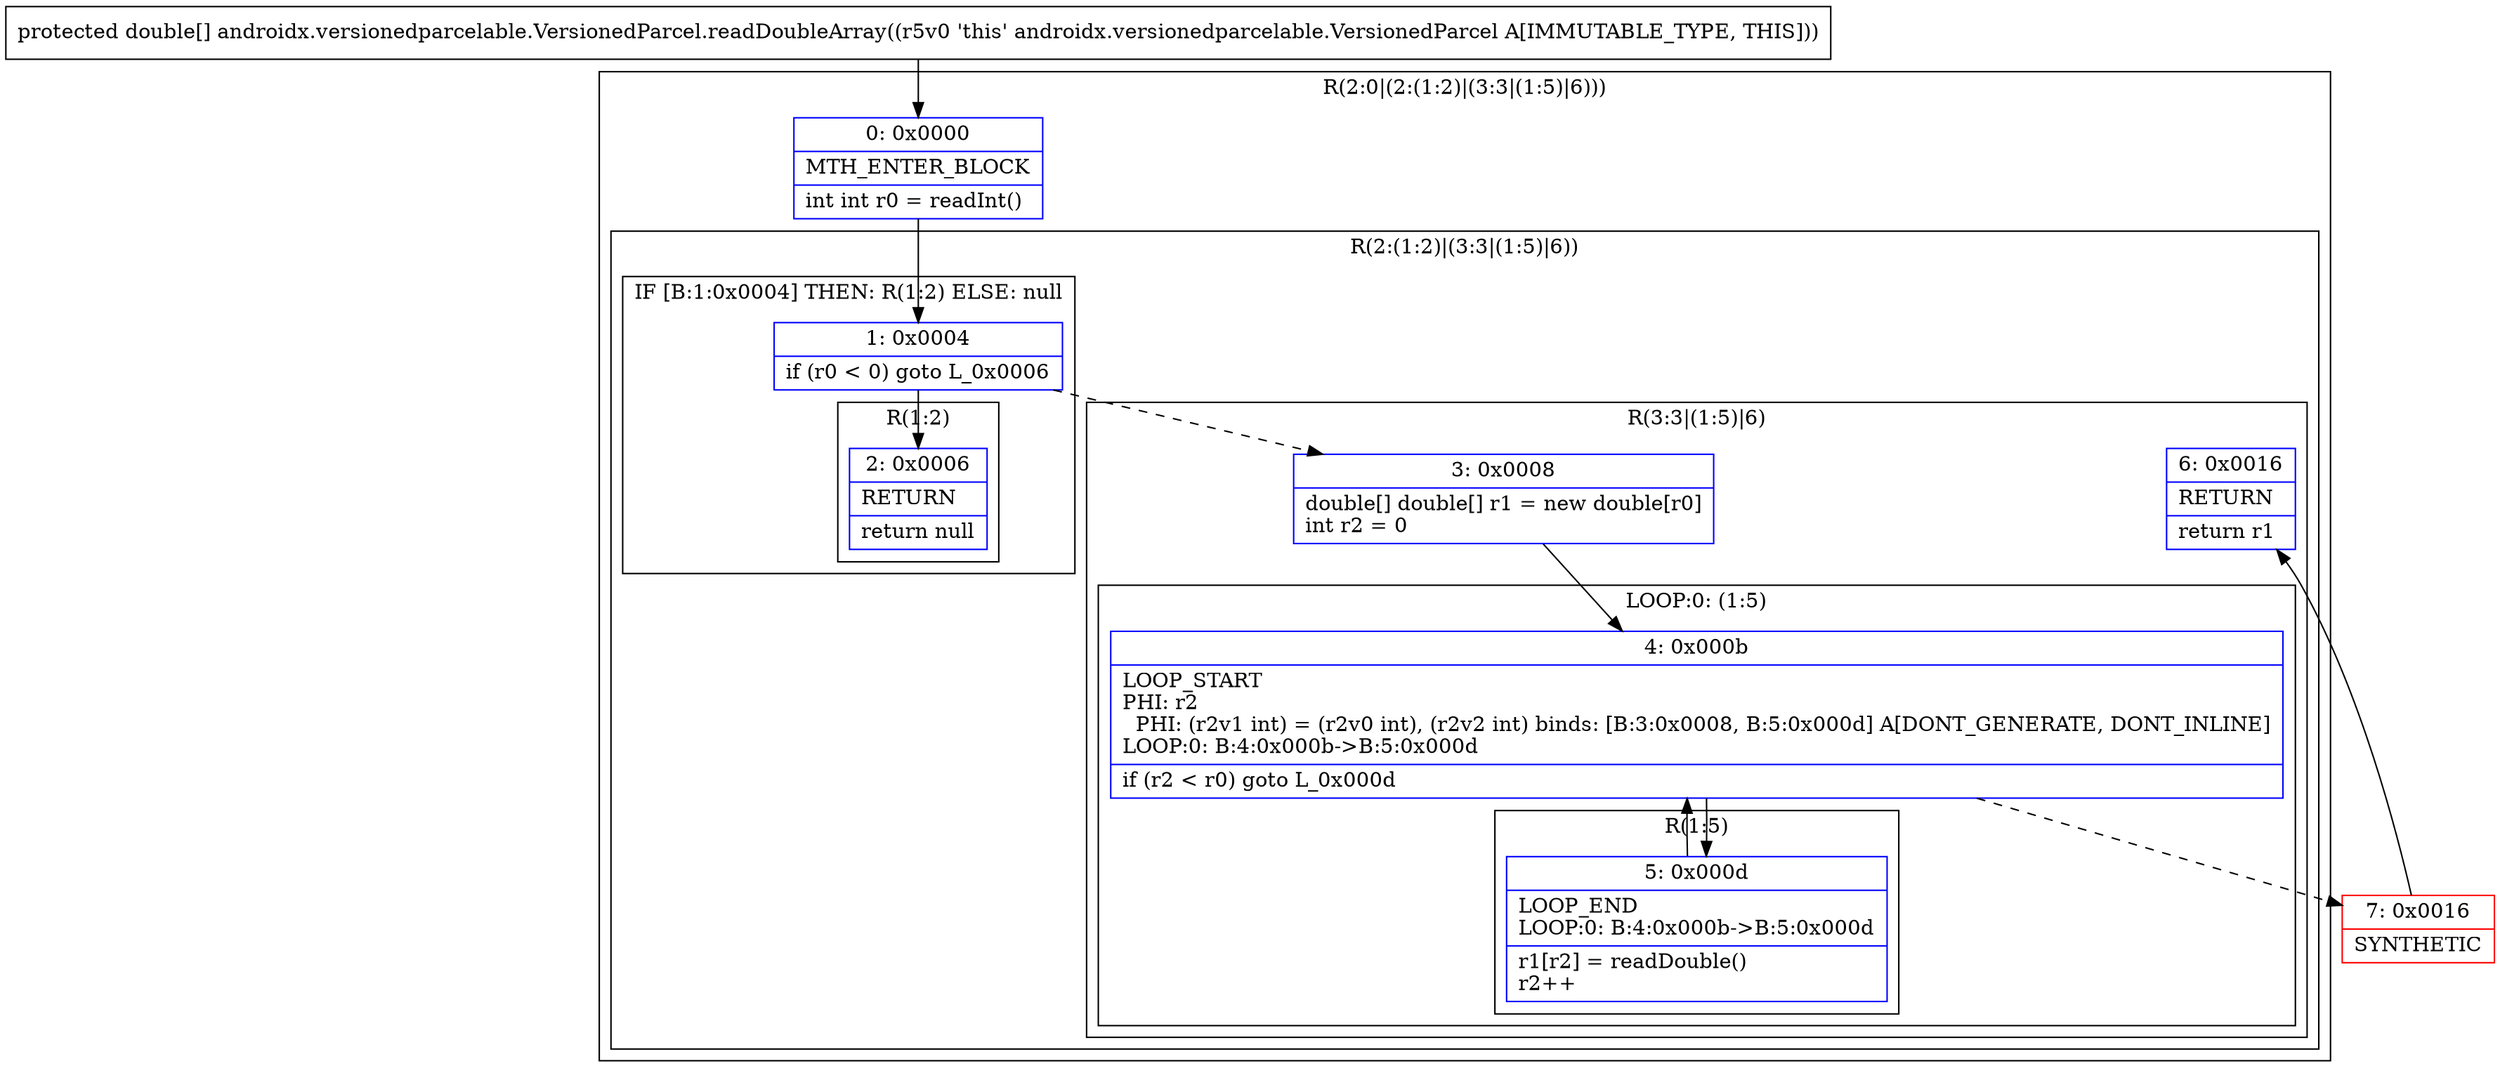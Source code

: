 digraph "CFG forandroidx.versionedparcelable.VersionedParcel.readDoubleArray()[D" {
subgraph cluster_Region_1262647861 {
label = "R(2:0|(2:(1:2)|(3:3|(1:5)|6)))";
node [shape=record,color=blue];
Node_0 [shape=record,label="{0\:\ 0x0000|MTH_ENTER_BLOCK\l|int int r0 = readInt()\l}"];
subgraph cluster_Region_886470552 {
label = "R(2:(1:2)|(3:3|(1:5)|6))";
node [shape=record,color=blue];
subgraph cluster_IfRegion_1362145581 {
label = "IF [B:1:0x0004] THEN: R(1:2) ELSE: null";
node [shape=record,color=blue];
Node_1 [shape=record,label="{1\:\ 0x0004|if (r0 \< 0) goto L_0x0006\l}"];
subgraph cluster_Region_719980546 {
label = "R(1:2)";
node [shape=record,color=blue];
Node_2 [shape=record,label="{2\:\ 0x0006|RETURN\l|return null\l}"];
}
}
subgraph cluster_Region_1934775142 {
label = "R(3:3|(1:5)|6)";
node [shape=record,color=blue];
Node_3 [shape=record,label="{3\:\ 0x0008|double[] double[] r1 = new double[r0]\lint r2 = 0\l}"];
subgraph cluster_LoopRegion_427695981 {
label = "LOOP:0: (1:5)";
node [shape=record,color=blue];
Node_4 [shape=record,label="{4\:\ 0x000b|LOOP_START\lPHI: r2 \l  PHI: (r2v1 int) = (r2v0 int), (r2v2 int) binds: [B:3:0x0008, B:5:0x000d] A[DONT_GENERATE, DONT_INLINE]\lLOOP:0: B:4:0x000b\-\>B:5:0x000d\l|if (r2 \< r0) goto L_0x000d\l}"];
subgraph cluster_Region_1102405029 {
label = "R(1:5)";
node [shape=record,color=blue];
Node_5 [shape=record,label="{5\:\ 0x000d|LOOP_END\lLOOP:0: B:4:0x000b\-\>B:5:0x000d\l|r1[r2] = readDouble()\lr2++\l}"];
}
}
Node_6 [shape=record,label="{6\:\ 0x0016|RETURN\l|return r1\l}"];
}
}
}
Node_7 [shape=record,color=red,label="{7\:\ 0x0016|SYNTHETIC\l}"];
MethodNode[shape=record,label="{protected double[] androidx.versionedparcelable.VersionedParcel.readDoubleArray((r5v0 'this' androidx.versionedparcelable.VersionedParcel A[IMMUTABLE_TYPE, THIS])) }"];
MethodNode -> Node_0;
Node_0 -> Node_1;
Node_1 -> Node_2;
Node_1 -> Node_3[style=dashed];
Node_3 -> Node_4;
Node_4 -> Node_5;
Node_4 -> Node_7[style=dashed];
Node_5 -> Node_4;
Node_7 -> Node_6;
}

